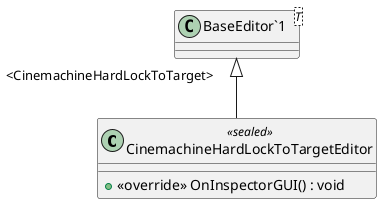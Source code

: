 @startuml
class CinemachineHardLockToTargetEditor <<sealed>> {
    + <<override>> OnInspectorGUI() : void
}
class "BaseEditor`1"<T> {
}
"BaseEditor`1" "<CinemachineHardLockToTarget>" <|-- CinemachineHardLockToTargetEditor
@enduml
